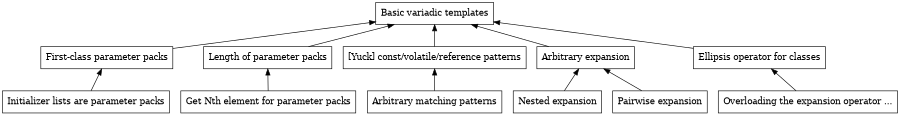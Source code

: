 digraph vt_deps {
  size="6,3";
  node [shape="rectangle"];
  edge [dir="back"];  

  BasicVariadics [label="Basic variadic templates"];
  FirstClassPP [label="First-class parameter packs"];
  Initializers [label="Initializer lists are parameter packs"];

  LengthOfPP [label="Length of parameter packs"];
  NthElement [label="Get Nth element for parameter packs"];

  CVRefPatterns [label="[Yuck] const/volatile/reference patterns"];
  ArbitraryMatching [label="Arbitrary matching patterns"];

  ArbitraryExpansion [label="Arbitrary expansion"];
  NestedExpansion [label="Nested expansion"];
  PairwiseExpansion [label="Pairwise expansion"]; 

  EllipsisForClasses [label="Ellipsis operator for classes"];
  OverloadingEllipsis [label="Overloading the expansion operator ..."];

  BasicVariadics -> FirstClassPP;

  BasicVariadics -> LengthOfPP;

  LengthOfPP -> NthElement;

  FirstClassPP -> Initializers;

  BasicVariadics -> CVRefPatterns;

  BasicVariadics -> EllipsisForClasses;
  EllipsisForClasses -> OverloadingEllipsis;

  BasicVariadics -> ArbitraryExpansion;
  CVRefPatterns -> ArbitraryMatching;
  ArbitraryExpansion -> NestedExpansion;
  ArbitraryExpansion -> PairwiseExpansion;
}